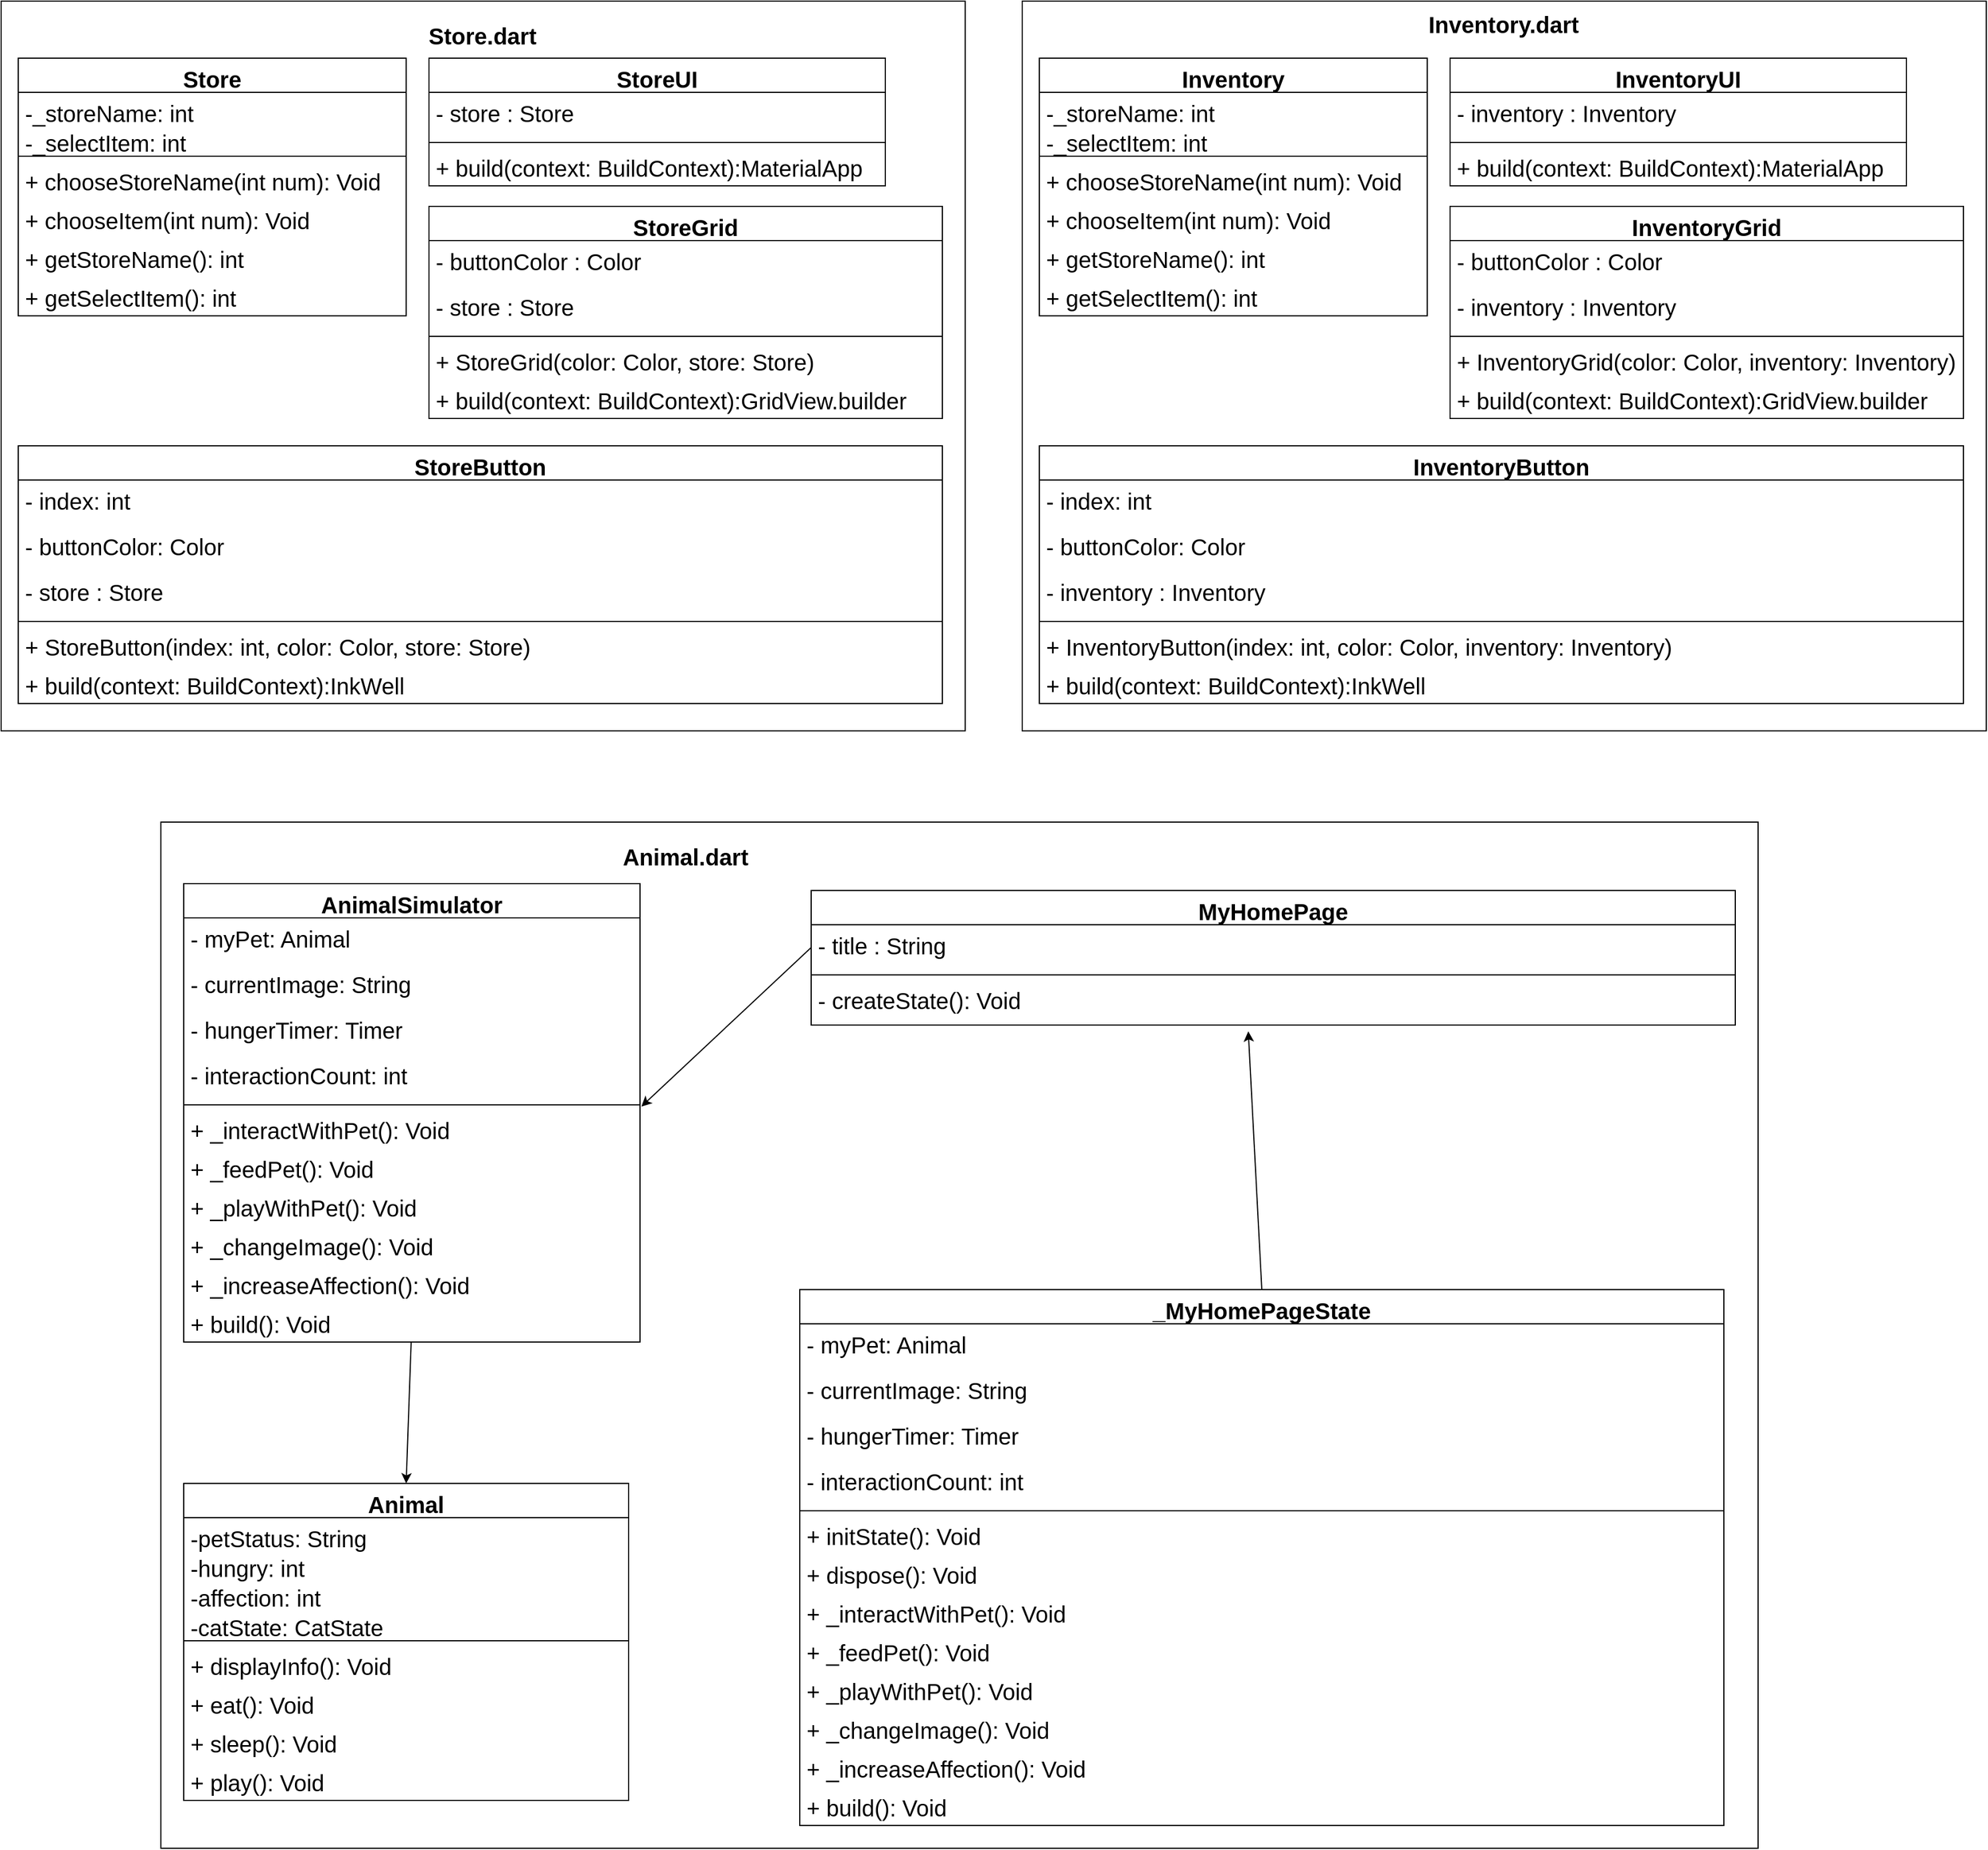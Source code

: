 <mxfile>
    <diagram id="iOxjJp5X3Sz12MZ-F4bf" name="Page-1">
        <mxGraphModel dx="2480" dy="1570" grid="1" gridSize="10" guides="1" tooltips="1" connect="1" arrows="1" fold="1" page="0" pageScale="1" pageWidth="850" pageHeight="1100" math="0" shadow="0">
            <root>
                <mxCell id="0"/>
                <mxCell id="1" parent="0"/>
                <mxCell id="151" value="" style="rounded=0;whiteSpace=wrap;html=1;" parent="1" vertex="1">
                    <mxGeometry x="545" y="-430" width="845" height="640" as="geometry"/>
                </mxCell>
                <mxCell id="141" value="InventoryUI" style="swimlane;fontStyle=1;align=center;verticalAlign=top;childLayout=stackLayout;horizontal=1;startSize=30;horizontalStack=0;resizeParent=1;resizeParentMax=0;resizeLast=0;collapsible=1;marginBottom=0;fontSize=20;" parent="1" vertex="1">
                    <mxGeometry x="920" y="-380" width="400" height="112" as="geometry"/>
                </mxCell>
                <mxCell id="142" value="- inventory : Inventory" style="text;strokeColor=none;fillColor=none;align=left;verticalAlign=top;spacingLeft=4;spacingRight=4;overflow=hidden;rotatable=0;points=[[0,0.5],[1,0.5]];portConstraint=eastwest;fontSize=20;" parent="141" vertex="1">
                    <mxGeometry y="30" width="400" height="40" as="geometry"/>
                </mxCell>
                <mxCell id="144" value="" style="line;strokeWidth=1;fillColor=none;align=left;verticalAlign=middle;spacingTop=-1;spacingLeft=3;spacingRight=3;rotatable=0;labelPosition=right;points=[];portConstraint=eastwest;strokeColor=inherit;fontSize=20;" parent="141" vertex="1">
                    <mxGeometry y="70" width="400" height="8" as="geometry"/>
                </mxCell>
                <mxCell id="145" value="+ build(context: BuildContext):MaterialApp" style="text;strokeColor=none;fillColor=none;align=left;verticalAlign=top;spacingLeft=4;spacingRight=4;overflow=hidden;rotatable=0;points=[[0,0.5],[1,0.5]];portConstraint=eastwest;fontSize=20;" parent="141" vertex="1">
                    <mxGeometry y="78" width="400" height="34" as="geometry"/>
                </mxCell>
                <mxCell id="152" value="Inventory.dart" style="text;html=1;strokeColor=none;fillColor=none;align=center;verticalAlign=middle;whiteSpace=wrap;rounded=0;fontSize=20;fontStyle=1" parent="1" vertex="1">
                    <mxGeometry x="884.38" y="-430" width="166.25" height="40" as="geometry"/>
                </mxCell>
                <mxCell id="209" value="Inventory" style="swimlane;fontStyle=1;align=center;verticalAlign=top;childLayout=stackLayout;horizontal=1;startSize=30;horizontalStack=0;resizeParent=1;resizeParentMax=0;resizeLast=0;collapsible=1;marginBottom=0;fontSize=20;" parent="1" vertex="1">
                    <mxGeometry x="560" y="-380" width="340" height="226" as="geometry"/>
                </mxCell>
                <mxCell id="210" value="-_storeName: int" style="text;strokeColor=none;fillColor=none;align=left;verticalAlign=top;spacingLeft=4;spacingRight=4;overflow=hidden;rotatable=0;points=[[0,0.5],[1,0.5]];portConstraint=eastwest;fontSize=20;" parent="209" vertex="1">
                    <mxGeometry y="30" width="340" height="26" as="geometry"/>
                </mxCell>
                <mxCell id="230" value="-_selectItem: int" style="text;strokeColor=none;fillColor=none;align=left;verticalAlign=top;spacingLeft=4;spacingRight=4;overflow=hidden;rotatable=0;points=[[0,0.5],[1,0.5]];portConstraint=eastwest;fontSize=20;" parent="209" vertex="1">
                    <mxGeometry y="56" width="340" height="26" as="geometry"/>
                </mxCell>
                <mxCell id="212" value="" style="line;strokeWidth=1;fillColor=none;align=left;verticalAlign=middle;spacingTop=-1;spacingLeft=3;spacingRight=3;rotatable=0;labelPosition=right;points=[];portConstraint=eastwest;strokeColor=inherit;fontSize=20;" parent="209" vertex="1">
                    <mxGeometry y="82" width="340" height="8" as="geometry"/>
                </mxCell>
                <mxCell id="213" value="+ chooseStoreName(int num): Void" style="text;strokeColor=none;fillColor=none;align=left;verticalAlign=top;spacingLeft=4;spacingRight=4;overflow=hidden;rotatable=0;points=[[0,0.5],[1,0.5]];portConstraint=eastwest;fontSize=20;" parent="209" vertex="1">
                    <mxGeometry y="90" width="340" height="34" as="geometry"/>
                </mxCell>
                <mxCell id="240" value="+ chooseItem(int num): Void" style="text;strokeColor=none;fillColor=none;align=left;verticalAlign=top;spacingLeft=4;spacingRight=4;overflow=hidden;rotatable=0;points=[[0,0.5],[1,0.5]];portConstraint=eastwest;fontSize=20;" vertex="1" parent="209">
                    <mxGeometry y="124" width="340" height="34" as="geometry"/>
                </mxCell>
                <mxCell id="232" value="+ getStoreName(): int" style="text;strokeColor=none;fillColor=none;align=left;verticalAlign=top;spacingLeft=4;spacingRight=4;overflow=hidden;rotatable=0;points=[[0,0.5],[1,0.5]];portConstraint=eastwest;fontSize=20;" parent="209" vertex="1">
                    <mxGeometry y="158" width="340" height="34" as="geometry"/>
                </mxCell>
                <mxCell id="233" value="+ getSelectItem(): int" style="text;strokeColor=none;fillColor=none;align=left;verticalAlign=top;spacingLeft=4;spacingRight=4;overflow=hidden;rotatable=0;points=[[0,0.5],[1,0.5]];portConstraint=eastwest;fontSize=20;" parent="209" vertex="1">
                    <mxGeometry y="192" width="340" height="34" as="geometry"/>
                </mxCell>
                <mxCell id="241" value="InventoryGrid" style="swimlane;fontStyle=1;align=center;verticalAlign=top;childLayout=stackLayout;horizontal=1;startSize=30;horizontalStack=0;resizeParent=1;resizeParentMax=0;resizeLast=0;collapsible=1;marginBottom=0;fontSize=20;" vertex="1" parent="1">
                    <mxGeometry x="920" y="-250" width="450" height="186" as="geometry"/>
                </mxCell>
                <mxCell id="250" value="- buttonColor : Color" style="text;strokeColor=none;fillColor=none;align=left;verticalAlign=top;spacingLeft=4;spacingRight=4;overflow=hidden;rotatable=0;points=[[0,0.5],[1,0.5]];portConstraint=eastwest;fontSize=20;" vertex="1" parent="241">
                    <mxGeometry y="30" width="450" height="40" as="geometry"/>
                </mxCell>
                <mxCell id="249" value="- inventory : Inventory" style="text;strokeColor=none;fillColor=none;align=left;verticalAlign=top;spacingLeft=4;spacingRight=4;overflow=hidden;rotatable=0;points=[[0,0.5],[1,0.5]];portConstraint=eastwest;fontSize=20;" vertex="1" parent="241">
                    <mxGeometry y="70" width="450" height="40" as="geometry"/>
                </mxCell>
                <mxCell id="243" value="" style="line;strokeWidth=1;fillColor=none;align=left;verticalAlign=middle;spacingTop=-1;spacingLeft=3;spacingRight=3;rotatable=0;labelPosition=right;points=[];portConstraint=eastwest;strokeColor=inherit;fontSize=20;" vertex="1" parent="241">
                    <mxGeometry y="110" width="450" height="8" as="geometry"/>
                </mxCell>
                <mxCell id="251" value="+ InventoryGrid(color: Color, inventory: Inventory)" style="text;strokeColor=none;fillColor=none;align=left;verticalAlign=top;spacingLeft=4;spacingRight=4;overflow=hidden;rotatable=0;points=[[0,0.5],[1,0.5]];portConstraint=eastwest;fontSize=20;" vertex="1" parent="241">
                    <mxGeometry y="118" width="450" height="34" as="geometry"/>
                </mxCell>
                <mxCell id="244" value="+ build(context: BuildContext):GridView.builder" style="text;strokeColor=none;fillColor=none;align=left;verticalAlign=top;spacingLeft=4;spacingRight=4;overflow=hidden;rotatable=0;points=[[0,0.5],[1,0.5]];portConstraint=eastwest;fontSize=20;" vertex="1" parent="241">
                    <mxGeometry y="152" width="450" height="34" as="geometry"/>
                </mxCell>
                <mxCell id="245" value="InventoryButton" style="swimlane;fontStyle=1;align=center;verticalAlign=top;childLayout=stackLayout;horizontal=1;startSize=30;horizontalStack=0;resizeParent=1;resizeParentMax=0;resizeLast=0;collapsible=1;marginBottom=0;fontSize=20;" vertex="1" parent="1">
                    <mxGeometry x="560" y="-40" width="810" height="226" as="geometry"/>
                </mxCell>
                <mxCell id="246" value="- index: int" style="text;strokeColor=none;fillColor=none;align=left;verticalAlign=top;spacingLeft=4;spacingRight=4;overflow=hidden;rotatable=0;points=[[0,0.5],[1,0.5]];portConstraint=eastwest;fontSize=20;" vertex="1" parent="245">
                    <mxGeometry y="30" width="810" height="40" as="geometry"/>
                </mxCell>
                <mxCell id="253" value="- buttonColor: Color" style="text;strokeColor=none;fillColor=none;align=left;verticalAlign=top;spacingLeft=4;spacingRight=4;overflow=hidden;rotatable=0;points=[[0,0.5],[1,0.5]];portConstraint=eastwest;fontSize=20;" vertex="1" parent="245">
                    <mxGeometry y="70" width="810" height="40" as="geometry"/>
                </mxCell>
                <mxCell id="252" value="- inventory : Inventory" style="text;strokeColor=none;fillColor=none;align=left;verticalAlign=top;spacingLeft=4;spacingRight=4;overflow=hidden;rotatable=0;points=[[0,0.5],[1,0.5]];portConstraint=eastwest;fontSize=20;" vertex="1" parent="245">
                    <mxGeometry y="110" width="810" height="40" as="geometry"/>
                </mxCell>
                <mxCell id="247" value="" style="line;strokeWidth=1;fillColor=none;align=left;verticalAlign=middle;spacingTop=-1;spacingLeft=3;spacingRight=3;rotatable=0;labelPosition=right;points=[];portConstraint=eastwest;strokeColor=inherit;fontSize=20;" vertex="1" parent="245">
                    <mxGeometry y="150" width="810" height="8" as="geometry"/>
                </mxCell>
                <mxCell id="248" value="+ InventoryButton(index: int, color: Color, inventory: Inventory)" style="text;strokeColor=none;fillColor=none;align=left;verticalAlign=top;spacingLeft=4;spacingRight=4;overflow=hidden;rotatable=0;points=[[0,0.5],[1,0.5]];portConstraint=eastwest;fontSize=20;" vertex="1" parent="245">
                    <mxGeometry y="158" width="810" height="34" as="geometry"/>
                </mxCell>
                <mxCell id="254" value="+ build(context: BuildContext):InkWell" style="text;strokeColor=none;fillColor=none;align=left;verticalAlign=top;spacingLeft=4;spacingRight=4;overflow=hidden;rotatable=0;points=[[0,0.5],[1,0.5]];portConstraint=eastwest;fontSize=20;" vertex="1" parent="245">
                    <mxGeometry y="192" width="810" height="34" as="geometry"/>
                </mxCell>
                <mxCell id="255" value="" style="rounded=0;whiteSpace=wrap;html=1;" vertex="1" parent="1">
                    <mxGeometry x="-350" y="-430" width="845" height="640" as="geometry"/>
                </mxCell>
                <mxCell id="256" value="StoreUI" style="swimlane;fontStyle=1;align=center;verticalAlign=top;childLayout=stackLayout;horizontal=1;startSize=30;horizontalStack=0;resizeParent=1;resizeParentMax=0;resizeLast=0;collapsible=1;marginBottom=0;fontSize=20;" vertex="1" parent="1">
                    <mxGeometry x="25" y="-380" width="400" height="112" as="geometry"/>
                </mxCell>
                <mxCell id="257" value="- store : Store" style="text;strokeColor=none;fillColor=none;align=left;verticalAlign=top;spacingLeft=4;spacingRight=4;overflow=hidden;rotatable=0;points=[[0,0.5],[1,0.5]];portConstraint=eastwest;fontSize=20;" vertex="1" parent="256">
                    <mxGeometry y="30" width="400" height="40" as="geometry"/>
                </mxCell>
                <mxCell id="258" value="" style="line;strokeWidth=1;fillColor=none;align=left;verticalAlign=middle;spacingTop=-1;spacingLeft=3;spacingRight=3;rotatable=0;labelPosition=right;points=[];portConstraint=eastwest;strokeColor=inherit;fontSize=20;" vertex="1" parent="256">
                    <mxGeometry y="70" width="400" height="8" as="geometry"/>
                </mxCell>
                <mxCell id="259" value="+ build(context: BuildContext):MaterialApp" style="text;strokeColor=none;fillColor=none;align=left;verticalAlign=top;spacingLeft=4;spacingRight=4;overflow=hidden;rotatable=0;points=[[0,0.5],[1,0.5]];portConstraint=eastwest;fontSize=20;" vertex="1" parent="256">
                    <mxGeometry y="78" width="400" height="34" as="geometry"/>
                </mxCell>
                <mxCell id="260" value="Store.dart" style="text;html=1;strokeColor=none;fillColor=none;align=center;verticalAlign=middle;whiteSpace=wrap;rounded=0;fontSize=20;fontStyle=1" vertex="1" parent="1">
                    <mxGeometry x="-10.62" y="-420" width="166.25" height="40" as="geometry"/>
                </mxCell>
                <mxCell id="261" value="Store" style="swimlane;fontStyle=1;align=center;verticalAlign=top;childLayout=stackLayout;horizontal=1;startSize=30;horizontalStack=0;resizeParent=1;resizeParentMax=0;resizeLast=0;collapsible=1;marginBottom=0;fontSize=20;" vertex="1" parent="1">
                    <mxGeometry x="-335" y="-380" width="340" height="226" as="geometry"/>
                </mxCell>
                <mxCell id="262" value="-_storeName: int" style="text;strokeColor=none;fillColor=none;align=left;verticalAlign=top;spacingLeft=4;spacingRight=4;overflow=hidden;rotatable=0;points=[[0,0.5],[1,0.5]];portConstraint=eastwest;fontSize=20;" vertex="1" parent="261">
                    <mxGeometry y="30" width="340" height="26" as="geometry"/>
                </mxCell>
                <mxCell id="263" value="-_selectItem: int" style="text;strokeColor=none;fillColor=none;align=left;verticalAlign=top;spacingLeft=4;spacingRight=4;overflow=hidden;rotatable=0;points=[[0,0.5],[1,0.5]];portConstraint=eastwest;fontSize=20;" vertex="1" parent="261">
                    <mxGeometry y="56" width="340" height="26" as="geometry"/>
                </mxCell>
                <mxCell id="264" value="" style="line;strokeWidth=1;fillColor=none;align=left;verticalAlign=middle;spacingTop=-1;spacingLeft=3;spacingRight=3;rotatable=0;labelPosition=right;points=[];portConstraint=eastwest;strokeColor=inherit;fontSize=20;" vertex="1" parent="261">
                    <mxGeometry y="82" width="340" height="8" as="geometry"/>
                </mxCell>
                <mxCell id="265" value="+ chooseStoreName(int num): Void" style="text;strokeColor=none;fillColor=none;align=left;verticalAlign=top;spacingLeft=4;spacingRight=4;overflow=hidden;rotatable=0;points=[[0,0.5],[1,0.5]];portConstraint=eastwest;fontSize=20;" vertex="1" parent="261">
                    <mxGeometry y="90" width="340" height="34" as="geometry"/>
                </mxCell>
                <mxCell id="266" value="+ chooseItem(int num): Void" style="text;strokeColor=none;fillColor=none;align=left;verticalAlign=top;spacingLeft=4;spacingRight=4;overflow=hidden;rotatable=0;points=[[0,0.5],[1,0.5]];portConstraint=eastwest;fontSize=20;" vertex="1" parent="261">
                    <mxGeometry y="124" width="340" height="34" as="geometry"/>
                </mxCell>
                <mxCell id="267" value="+ getStoreName(): int" style="text;strokeColor=none;fillColor=none;align=left;verticalAlign=top;spacingLeft=4;spacingRight=4;overflow=hidden;rotatable=0;points=[[0,0.5],[1,0.5]];portConstraint=eastwest;fontSize=20;" vertex="1" parent="261">
                    <mxGeometry y="158" width="340" height="34" as="geometry"/>
                </mxCell>
                <mxCell id="268" value="+ getSelectItem(): int" style="text;strokeColor=none;fillColor=none;align=left;verticalAlign=top;spacingLeft=4;spacingRight=4;overflow=hidden;rotatable=0;points=[[0,0.5],[1,0.5]];portConstraint=eastwest;fontSize=20;" vertex="1" parent="261">
                    <mxGeometry y="192" width="340" height="34" as="geometry"/>
                </mxCell>
                <mxCell id="269" value="StoreGrid" style="swimlane;fontStyle=1;align=center;verticalAlign=top;childLayout=stackLayout;horizontal=1;startSize=30;horizontalStack=0;resizeParent=1;resizeParentMax=0;resizeLast=0;collapsible=1;marginBottom=0;fontSize=20;" vertex="1" parent="1">
                    <mxGeometry x="25" y="-250" width="450" height="186" as="geometry"/>
                </mxCell>
                <mxCell id="270" value="- buttonColor : Color" style="text;strokeColor=none;fillColor=none;align=left;verticalAlign=top;spacingLeft=4;spacingRight=4;overflow=hidden;rotatable=0;points=[[0,0.5],[1,0.5]];portConstraint=eastwest;fontSize=20;" vertex="1" parent="269">
                    <mxGeometry y="30" width="450" height="40" as="geometry"/>
                </mxCell>
                <mxCell id="271" value="- store : Store" style="text;strokeColor=none;fillColor=none;align=left;verticalAlign=top;spacingLeft=4;spacingRight=4;overflow=hidden;rotatable=0;points=[[0,0.5],[1,0.5]];portConstraint=eastwest;fontSize=20;" vertex="1" parent="269">
                    <mxGeometry y="70" width="450" height="40" as="geometry"/>
                </mxCell>
                <mxCell id="272" value="" style="line;strokeWidth=1;fillColor=none;align=left;verticalAlign=middle;spacingTop=-1;spacingLeft=3;spacingRight=3;rotatable=0;labelPosition=right;points=[];portConstraint=eastwest;strokeColor=inherit;fontSize=20;" vertex="1" parent="269">
                    <mxGeometry y="110" width="450" height="8" as="geometry"/>
                </mxCell>
                <mxCell id="273" value="+ StoreGrid(color: Color, store: Store)" style="text;strokeColor=none;fillColor=none;align=left;verticalAlign=top;spacingLeft=4;spacingRight=4;overflow=hidden;rotatable=0;points=[[0,0.5],[1,0.5]];portConstraint=eastwest;fontSize=20;" vertex="1" parent="269">
                    <mxGeometry y="118" width="450" height="34" as="geometry"/>
                </mxCell>
                <mxCell id="274" value="+ build(context: BuildContext):GridView.builder" style="text;strokeColor=none;fillColor=none;align=left;verticalAlign=top;spacingLeft=4;spacingRight=4;overflow=hidden;rotatable=0;points=[[0,0.5],[1,0.5]];portConstraint=eastwest;fontSize=20;" vertex="1" parent="269">
                    <mxGeometry y="152" width="450" height="34" as="geometry"/>
                </mxCell>
                <mxCell id="275" value="StoreButton" style="swimlane;fontStyle=1;align=center;verticalAlign=top;childLayout=stackLayout;horizontal=1;startSize=30;horizontalStack=0;resizeParent=1;resizeParentMax=0;resizeLast=0;collapsible=1;marginBottom=0;fontSize=20;" vertex="1" parent="1">
                    <mxGeometry x="-335" y="-40" width="810" height="226" as="geometry"/>
                </mxCell>
                <mxCell id="276" value="- index: int" style="text;strokeColor=none;fillColor=none;align=left;verticalAlign=top;spacingLeft=4;spacingRight=4;overflow=hidden;rotatable=0;points=[[0,0.5],[1,0.5]];portConstraint=eastwest;fontSize=20;" vertex="1" parent="275">
                    <mxGeometry y="30" width="810" height="40" as="geometry"/>
                </mxCell>
                <mxCell id="277" value="- buttonColor: Color" style="text;strokeColor=none;fillColor=none;align=left;verticalAlign=top;spacingLeft=4;spacingRight=4;overflow=hidden;rotatable=0;points=[[0,0.5],[1,0.5]];portConstraint=eastwest;fontSize=20;" vertex="1" parent="275">
                    <mxGeometry y="70" width="810" height="40" as="geometry"/>
                </mxCell>
                <mxCell id="278" value="- store : Store" style="text;strokeColor=none;fillColor=none;align=left;verticalAlign=top;spacingLeft=4;spacingRight=4;overflow=hidden;rotatable=0;points=[[0,0.5],[1,0.5]];portConstraint=eastwest;fontSize=20;" vertex="1" parent="275">
                    <mxGeometry y="110" width="810" height="40" as="geometry"/>
                </mxCell>
                <mxCell id="279" value="" style="line;strokeWidth=1;fillColor=none;align=left;verticalAlign=middle;spacingTop=-1;spacingLeft=3;spacingRight=3;rotatable=0;labelPosition=right;points=[];portConstraint=eastwest;strokeColor=inherit;fontSize=20;" vertex="1" parent="275">
                    <mxGeometry y="150" width="810" height="8" as="geometry"/>
                </mxCell>
                <mxCell id="280" value="+ StoreButton(index: int, color: Color, store: Store)" style="text;strokeColor=none;fillColor=none;align=left;verticalAlign=top;spacingLeft=4;spacingRight=4;overflow=hidden;rotatable=0;points=[[0,0.5],[1,0.5]];portConstraint=eastwest;fontSize=20;" vertex="1" parent="275">
                    <mxGeometry y="158" width="810" height="34" as="geometry"/>
                </mxCell>
                <mxCell id="281" value="+ build(context: BuildContext):InkWell" style="text;strokeColor=none;fillColor=none;align=left;verticalAlign=top;spacingLeft=4;spacingRight=4;overflow=hidden;rotatable=0;points=[[0,0.5],[1,0.5]];portConstraint=eastwest;fontSize=20;" vertex="1" parent="275">
                    <mxGeometry y="192" width="810" height="34" as="geometry"/>
                </mxCell>
                <mxCell id="282" value="" style="rounded=0;whiteSpace=wrap;html=1;" vertex="1" parent="1">
                    <mxGeometry x="-210" y="290" width="1400" height="900" as="geometry"/>
                </mxCell>
                <mxCell id="283" value="AnimalSimulator" style="swimlane;fontStyle=1;align=center;verticalAlign=top;childLayout=stackLayout;horizontal=1;startSize=30;horizontalStack=0;resizeParent=1;resizeParentMax=0;resizeLast=0;collapsible=1;marginBottom=0;fontSize=20;" vertex="1" parent="1">
                    <mxGeometry x="-190" y="344" width="400" height="402" as="geometry"/>
                </mxCell>
                <mxCell id="284" value="- myPet: Animal" style="text;strokeColor=none;fillColor=none;align=left;verticalAlign=top;spacingLeft=4;spacingRight=4;overflow=hidden;rotatable=0;points=[[0,0.5],[1,0.5]];portConstraint=eastwest;fontSize=20;" vertex="1" parent="283">
                    <mxGeometry y="30" width="400" height="40" as="geometry"/>
                </mxCell>
                <mxCell id="323" value="- currentImage: String" style="text;strokeColor=none;fillColor=none;align=left;verticalAlign=top;spacingLeft=4;spacingRight=4;overflow=hidden;rotatable=0;points=[[0,0.5],[1,0.5]];portConstraint=eastwest;fontSize=20;" vertex="1" parent="283">
                    <mxGeometry y="70" width="400" height="40" as="geometry"/>
                </mxCell>
                <mxCell id="322" value="- hungerTimer: Timer" style="text;strokeColor=none;fillColor=none;align=left;verticalAlign=top;spacingLeft=4;spacingRight=4;overflow=hidden;rotatable=0;points=[[0,0.5],[1,0.5]];portConstraint=eastwest;fontSize=20;" vertex="1" parent="283">
                    <mxGeometry y="110" width="400" height="40" as="geometry"/>
                </mxCell>
                <mxCell id="321" value="- interactionCount: int" style="text;strokeColor=none;fillColor=none;align=left;verticalAlign=top;spacingLeft=4;spacingRight=4;overflow=hidden;rotatable=0;points=[[0,0.5],[1,0.5]];portConstraint=eastwest;fontSize=20;" vertex="1" parent="283">
                    <mxGeometry y="150" width="400" height="40" as="geometry"/>
                </mxCell>
                <mxCell id="285" value="" style="line;strokeWidth=1;fillColor=none;align=left;verticalAlign=middle;spacingTop=-1;spacingLeft=3;spacingRight=3;rotatable=0;labelPosition=right;points=[];portConstraint=eastwest;strokeColor=inherit;fontSize=20;" vertex="1" parent="283">
                    <mxGeometry y="190" width="400" height="8" as="geometry"/>
                </mxCell>
                <mxCell id="286" value="+ _interactWithPet(): Void" style="text;strokeColor=none;fillColor=none;align=left;verticalAlign=top;spacingLeft=4;spacingRight=4;overflow=hidden;rotatable=0;points=[[0,0.5],[1,0.5]];portConstraint=eastwest;fontSize=20;" vertex="1" parent="283">
                    <mxGeometry y="198" width="400" height="34" as="geometry"/>
                </mxCell>
                <mxCell id="326" value="+ _feedPet(): Void" style="text;strokeColor=none;fillColor=none;align=left;verticalAlign=top;spacingLeft=4;spacingRight=4;overflow=hidden;rotatable=0;points=[[0,0.5],[1,0.5]];portConstraint=eastwest;fontSize=20;" vertex="1" parent="283">
                    <mxGeometry y="232" width="400" height="34" as="geometry"/>
                </mxCell>
                <mxCell id="325" value="+ _playWithPet(): Void" style="text;strokeColor=none;fillColor=none;align=left;verticalAlign=top;spacingLeft=4;spacingRight=4;overflow=hidden;rotatable=0;points=[[0,0.5],[1,0.5]];portConstraint=eastwest;fontSize=20;" vertex="1" parent="283">
                    <mxGeometry y="266" width="400" height="34" as="geometry"/>
                </mxCell>
                <mxCell id="328" value="+ _changeImage(): Void" style="text;strokeColor=none;fillColor=none;align=left;verticalAlign=top;spacingLeft=4;spacingRight=4;overflow=hidden;rotatable=0;points=[[0,0.5],[1,0.5]];portConstraint=eastwest;fontSize=20;" vertex="1" parent="283">
                    <mxGeometry y="300" width="400" height="34" as="geometry"/>
                </mxCell>
                <mxCell id="327" value="+ _increaseAffection(): Void" style="text;strokeColor=none;fillColor=none;align=left;verticalAlign=top;spacingLeft=4;spacingRight=4;overflow=hidden;rotatable=0;points=[[0,0.5],[1,0.5]];portConstraint=eastwest;fontSize=20;" vertex="1" parent="283">
                    <mxGeometry y="334" width="400" height="34" as="geometry"/>
                </mxCell>
                <mxCell id="324" value="+ build(): Void" style="text;strokeColor=none;fillColor=none;align=left;verticalAlign=top;spacingLeft=4;spacingRight=4;overflow=hidden;rotatable=0;points=[[0,0.5],[1,0.5]];portConstraint=eastwest;fontSize=20;" vertex="1" parent="283">
                    <mxGeometry y="368" width="400" height="34" as="geometry"/>
                </mxCell>
                <mxCell id="287" value="Animal.dart" style="text;html=1;strokeColor=none;fillColor=none;align=center;verticalAlign=middle;whiteSpace=wrap;rounded=0;fontSize=20;fontStyle=1" vertex="1" parent="1">
                    <mxGeometry x="166.88" y="300" width="166.25" height="40" as="geometry"/>
                </mxCell>
                <mxCell id="288" value="Animal" style="swimlane;fontStyle=1;align=center;verticalAlign=top;childLayout=stackLayout;horizontal=1;startSize=30;horizontalStack=0;resizeParent=1;resizeParentMax=0;resizeLast=0;collapsible=1;marginBottom=0;fontSize=20;" vertex="1" parent="1">
                    <mxGeometry x="-190" y="870" width="390" height="278" as="geometry"/>
                </mxCell>
                <mxCell id="289" value="-petStatus: String" style="text;strokeColor=none;fillColor=none;align=left;verticalAlign=top;spacingLeft=4;spacingRight=4;overflow=hidden;rotatable=0;points=[[0,0.5],[1,0.5]];portConstraint=eastwest;fontSize=20;" vertex="1" parent="288">
                    <mxGeometry y="30" width="390" height="26" as="geometry"/>
                </mxCell>
                <mxCell id="309" value="-hungry: int" style="text;strokeColor=none;fillColor=none;align=left;verticalAlign=top;spacingLeft=4;spacingRight=4;overflow=hidden;rotatable=0;points=[[0,0.5],[1,0.5]];portConstraint=eastwest;fontSize=20;" vertex="1" parent="288">
                    <mxGeometry y="56" width="390" height="26" as="geometry"/>
                </mxCell>
                <mxCell id="290" value="-affection: int" style="text;strokeColor=none;fillColor=none;align=left;verticalAlign=top;spacingLeft=4;spacingRight=4;overflow=hidden;rotatable=0;points=[[0,0.5],[1,0.5]];portConstraint=eastwest;fontSize=20;" vertex="1" parent="288">
                    <mxGeometry y="82" width="390" height="26" as="geometry"/>
                </mxCell>
                <mxCell id="310" value="-catState: CatState" style="text;strokeColor=none;fillColor=none;align=left;verticalAlign=top;spacingLeft=4;spacingRight=4;overflow=hidden;rotatable=0;points=[[0,0.5],[1,0.5]];portConstraint=eastwest;fontSize=20;" vertex="1" parent="288">
                    <mxGeometry y="108" width="390" height="26" as="geometry"/>
                </mxCell>
                <mxCell id="291" value="" style="line;strokeWidth=1;fillColor=none;align=left;verticalAlign=middle;spacingTop=-1;spacingLeft=3;spacingRight=3;rotatable=0;labelPosition=right;points=[];portConstraint=eastwest;strokeColor=inherit;fontSize=20;" vertex="1" parent="288">
                    <mxGeometry y="134" width="390" height="8" as="geometry"/>
                </mxCell>
                <mxCell id="292" value="+ displayInfo(): Void" style="text;strokeColor=none;fillColor=none;align=left;verticalAlign=top;spacingLeft=4;spacingRight=4;overflow=hidden;rotatable=0;points=[[0,0.5],[1,0.5]];portConstraint=eastwest;fontSize=20;" vertex="1" parent="288">
                    <mxGeometry y="142" width="390" height="34" as="geometry"/>
                </mxCell>
                <mxCell id="293" value="+ eat(): Void" style="text;strokeColor=none;fillColor=none;align=left;verticalAlign=top;spacingLeft=4;spacingRight=4;overflow=hidden;rotatable=0;points=[[0,0.5],[1,0.5]];portConstraint=eastwest;fontSize=20;" vertex="1" parent="288">
                    <mxGeometry y="176" width="390" height="34" as="geometry"/>
                </mxCell>
                <mxCell id="294" value="+ sleep(): Void" style="text;strokeColor=none;fillColor=none;align=left;verticalAlign=top;spacingLeft=4;spacingRight=4;overflow=hidden;rotatable=0;points=[[0,0.5],[1,0.5]];portConstraint=eastwest;fontSize=20;" vertex="1" parent="288">
                    <mxGeometry y="210" width="390" height="34" as="geometry"/>
                </mxCell>
                <mxCell id="295" value="+ play(): Void" style="text;strokeColor=none;fillColor=none;align=left;verticalAlign=top;spacingLeft=4;spacingRight=4;overflow=hidden;rotatable=0;points=[[0,0.5],[1,0.5]];portConstraint=eastwest;fontSize=20;" vertex="1" parent="288">
                    <mxGeometry y="244" width="390" height="34" as="geometry"/>
                </mxCell>
                <mxCell id="296" value="MyHomePage" style="swimlane;fontStyle=1;align=center;verticalAlign=top;childLayout=stackLayout;horizontal=1;startSize=30;horizontalStack=0;resizeParent=1;resizeParentMax=0;resizeLast=0;collapsible=1;marginBottom=0;fontSize=20;" vertex="1" parent="1">
                    <mxGeometry x="360" y="350" width="810" height="118" as="geometry"/>
                </mxCell>
                <mxCell id="297" value="- title : String" style="text;strokeColor=none;fillColor=none;align=left;verticalAlign=top;spacingLeft=4;spacingRight=4;overflow=hidden;rotatable=0;points=[[0,0.5],[1,0.5]];portConstraint=eastwest;fontSize=20;" vertex="1" parent="296">
                    <mxGeometry y="30" width="810" height="40" as="geometry"/>
                </mxCell>
                <mxCell id="299" value="" style="line;strokeWidth=1;fillColor=none;align=left;verticalAlign=middle;spacingTop=-1;spacingLeft=3;spacingRight=3;rotatable=0;labelPosition=right;points=[];portConstraint=eastwest;strokeColor=inherit;fontSize=20;" vertex="1" parent="296">
                    <mxGeometry y="70" width="810" height="8" as="geometry"/>
                </mxCell>
                <mxCell id="298" value="- createState(): Void" style="text;strokeColor=none;fillColor=none;align=left;verticalAlign=top;spacingLeft=4;spacingRight=4;overflow=hidden;rotatable=0;points=[[0,0.5],[1,0.5]];portConstraint=eastwest;fontSize=20;" vertex="1" parent="296">
                    <mxGeometry y="78" width="810" height="40" as="geometry"/>
                </mxCell>
                <mxCell id="329" style="edgeStyle=none;html=1;exitX=0.5;exitY=0;exitDx=0;exitDy=0;entryX=0.473;entryY=1.138;entryDx=0;entryDy=0;entryPerimeter=0;" edge="1" parent="1" source="302" target="298">
                    <mxGeometry relative="1" as="geometry"/>
                </mxCell>
                <mxCell id="302" value="_MyHomePageState" style="swimlane;fontStyle=1;align=center;verticalAlign=top;childLayout=stackLayout;horizontal=1;startSize=30;horizontalStack=0;resizeParent=1;resizeParentMax=0;resizeLast=0;collapsible=1;marginBottom=0;fontSize=20;" vertex="1" parent="1">
                    <mxGeometry x="350" y="700" width="810" height="470" as="geometry"/>
                </mxCell>
                <mxCell id="303" value="- myPet: Animal" style="text;strokeColor=none;fillColor=none;align=left;verticalAlign=top;spacingLeft=4;spacingRight=4;overflow=hidden;rotatable=0;points=[[0,0.5],[1,0.5]];portConstraint=eastwest;fontSize=20;" vertex="1" parent="302">
                    <mxGeometry y="30" width="810" height="40" as="geometry"/>
                </mxCell>
                <mxCell id="304" value="- currentImage: String" style="text;strokeColor=none;fillColor=none;align=left;verticalAlign=top;spacingLeft=4;spacingRight=4;overflow=hidden;rotatable=0;points=[[0,0.5],[1,0.5]];portConstraint=eastwest;fontSize=20;" vertex="1" parent="302">
                    <mxGeometry y="70" width="810" height="40" as="geometry"/>
                </mxCell>
                <mxCell id="305" value="- hungerTimer: Timer" style="text;strokeColor=none;fillColor=none;align=left;verticalAlign=top;spacingLeft=4;spacingRight=4;overflow=hidden;rotatable=0;points=[[0,0.5],[1,0.5]];portConstraint=eastwest;fontSize=20;" vertex="1" parent="302">
                    <mxGeometry y="110" width="810" height="40" as="geometry"/>
                </mxCell>
                <mxCell id="312" value="- interactionCount: int" style="text;strokeColor=none;fillColor=none;align=left;verticalAlign=top;spacingLeft=4;spacingRight=4;overflow=hidden;rotatable=0;points=[[0,0.5],[1,0.5]];portConstraint=eastwest;fontSize=20;" vertex="1" parent="302">
                    <mxGeometry y="150" width="810" height="40" as="geometry"/>
                </mxCell>
                <mxCell id="306" value="" style="line;strokeWidth=1;fillColor=none;align=left;verticalAlign=middle;spacingTop=-1;spacingLeft=3;spacingRight=3;rotatable=0;labelPosition=right;points=[];portConstraint=eastwest;strokeColor=inherit;fontSize=20;" vertex="1" parent="302">
                    <mxGeometry y="190" width="810" height="8" as="geometry"/>
                </mxCell>
                <mxCell id="318" value="+ initState(): Void" style="text;strokeColor=none;fillColor=none;align=left;verticalAlign=top;spacingLeft=4;spacingRight=4;overflow=hidden;rotatable=0;points=[[0,0.5],[1,0.5]];portConstraint=eastwest;fontSize=20;" vertex="1" parent="302">
                    <mxGeometry y="198" width="810" height="34" as="geometry"/>
                </mxCell>
                <mxCell id="307" value="+ dispose(): Void" style="text;strokeColor=none;fillColor=none;align=left;verticalAlign=top;spacingLeft=4;spacingRight=4;overflow=hidden;rotatable=0;points=[[0,0.5],[1,0.5]];portConstraint=eastwest;fontSize=20;" vertex="1" parent="302">
                    <mxGeometry y="232" width="810" height="34" as="geometry"/>
                </mxCell>
                <mxCell id="316" value="+ _interactWithPet(): Void" style="text;strokeColor=none;fillColor=none;align=left;verticalAlign=top;spacingLeft=4;spacingRight=4;overflow=hidden;rotatable=0;points=[[0,0.5],[1,0.5]];portConstraint=eastwest;fontSize=20;" vertex="1" parent="302">
                    <mxGeometry y="266" width="810" height="34" as="geometry"/>
                </mxCell>
                <mxCell id="314" value="+ _feedPet(): Void" style="text;strokeColor=none;fillColor=none;align=left;verticalAlign=top;spacingLeft=4;spacingRight=4;overflow=hidden;rotatable=0;points=[[0,0.5],[1,0.5]];portConstraint=eastwest;fontSize=20;" vertex="1" parent="302">
                    <mxGeometry y="300" width="810" height="34" as="geometry"/>
                </mxCell>
                <mxCell id="315" value="+ _playWithPet(): Void" style="text;strokeColor=none;fillColor=none;align=left;verticalAlign=top;spacingLeft=4;spacingRight=4;overflow=hidden;rotatable=0;points=[[0,0.5],[1,0.5]];portConstraint=eastwest;fontSize=20;" vertex="1" parent="302">
                    <mxGeometry y="334" width="810" height="34" as="geometry"/>
                </mxCell>
                <mxCell id="308" value="+ _changeImage(): Void" style="text;strokeColor=none;fillColor=none;align=left;verticalAlign=top;spacingLeft=4;spacingRight=4;overflow=hidden;rotatable=0;points=[[0,0.5],[1,0.5]];portConstraint=eastwest;fontSize=20;" vertex="1" parent="302">
                    <mxGeometry y="368" width="810" height="34" as="geometry"/>
                </mxCell>
                <mxCell id="320" value="+ _increaseAffection(): Void" style="text;strokeColor=none;fillColor=none;align=left;verticalAlign=top;spacingLeft=4;spacingRight=4;overflow=hidden;rotatable=0;points=[[0,0.5],[1,0.5]];portConstraint=eastwest;fontSize=20;" vertex="1" parent="302">
                    <mxGeometry y="402" width="810" height="34" as="geometry"/>
                </mxCell>
                <mxCell id="317" value="+ build(): Void" style="text;strokeColor=none;fillColor=none;align=left;verticalAlign=top;spacingLeft=4;spacingRight=4;overflow=hidden;rotatable=0;points=[[0,0.5],[1,0.5]];portConstraint=eastwest;fontSize=20;" vertex="1" parent="302">
                    <mxGeometry y="436" width="810" height="34" as="geometry"/>
                </mxCell>
                <mxCell id="330" style="edgeStyle=none;html=1;exitX=0;exitY=0.5;exitDx=0;exitDy=0;entryX=1.003;entryY=-0.074;entryDx=0;entryDy=0;entryPerimeter=0;" edge="1" parent="1" source="297" target="286">
                    <mxGeometry relative="1" as="geometry"/>
                </mxCell>
                <mxCell id="331" style="edgeStyle=none;html=1;entryX=0.5;entryY=0;entryDx=0;entryDy=0;" edge="1" parent="1" source="324" target="288">
                    <mxGeometry relative="1" as="geometry"/>
                </mxCell>
            </root>
        </mxGraphModel>
    </diagram>
</mxfile>